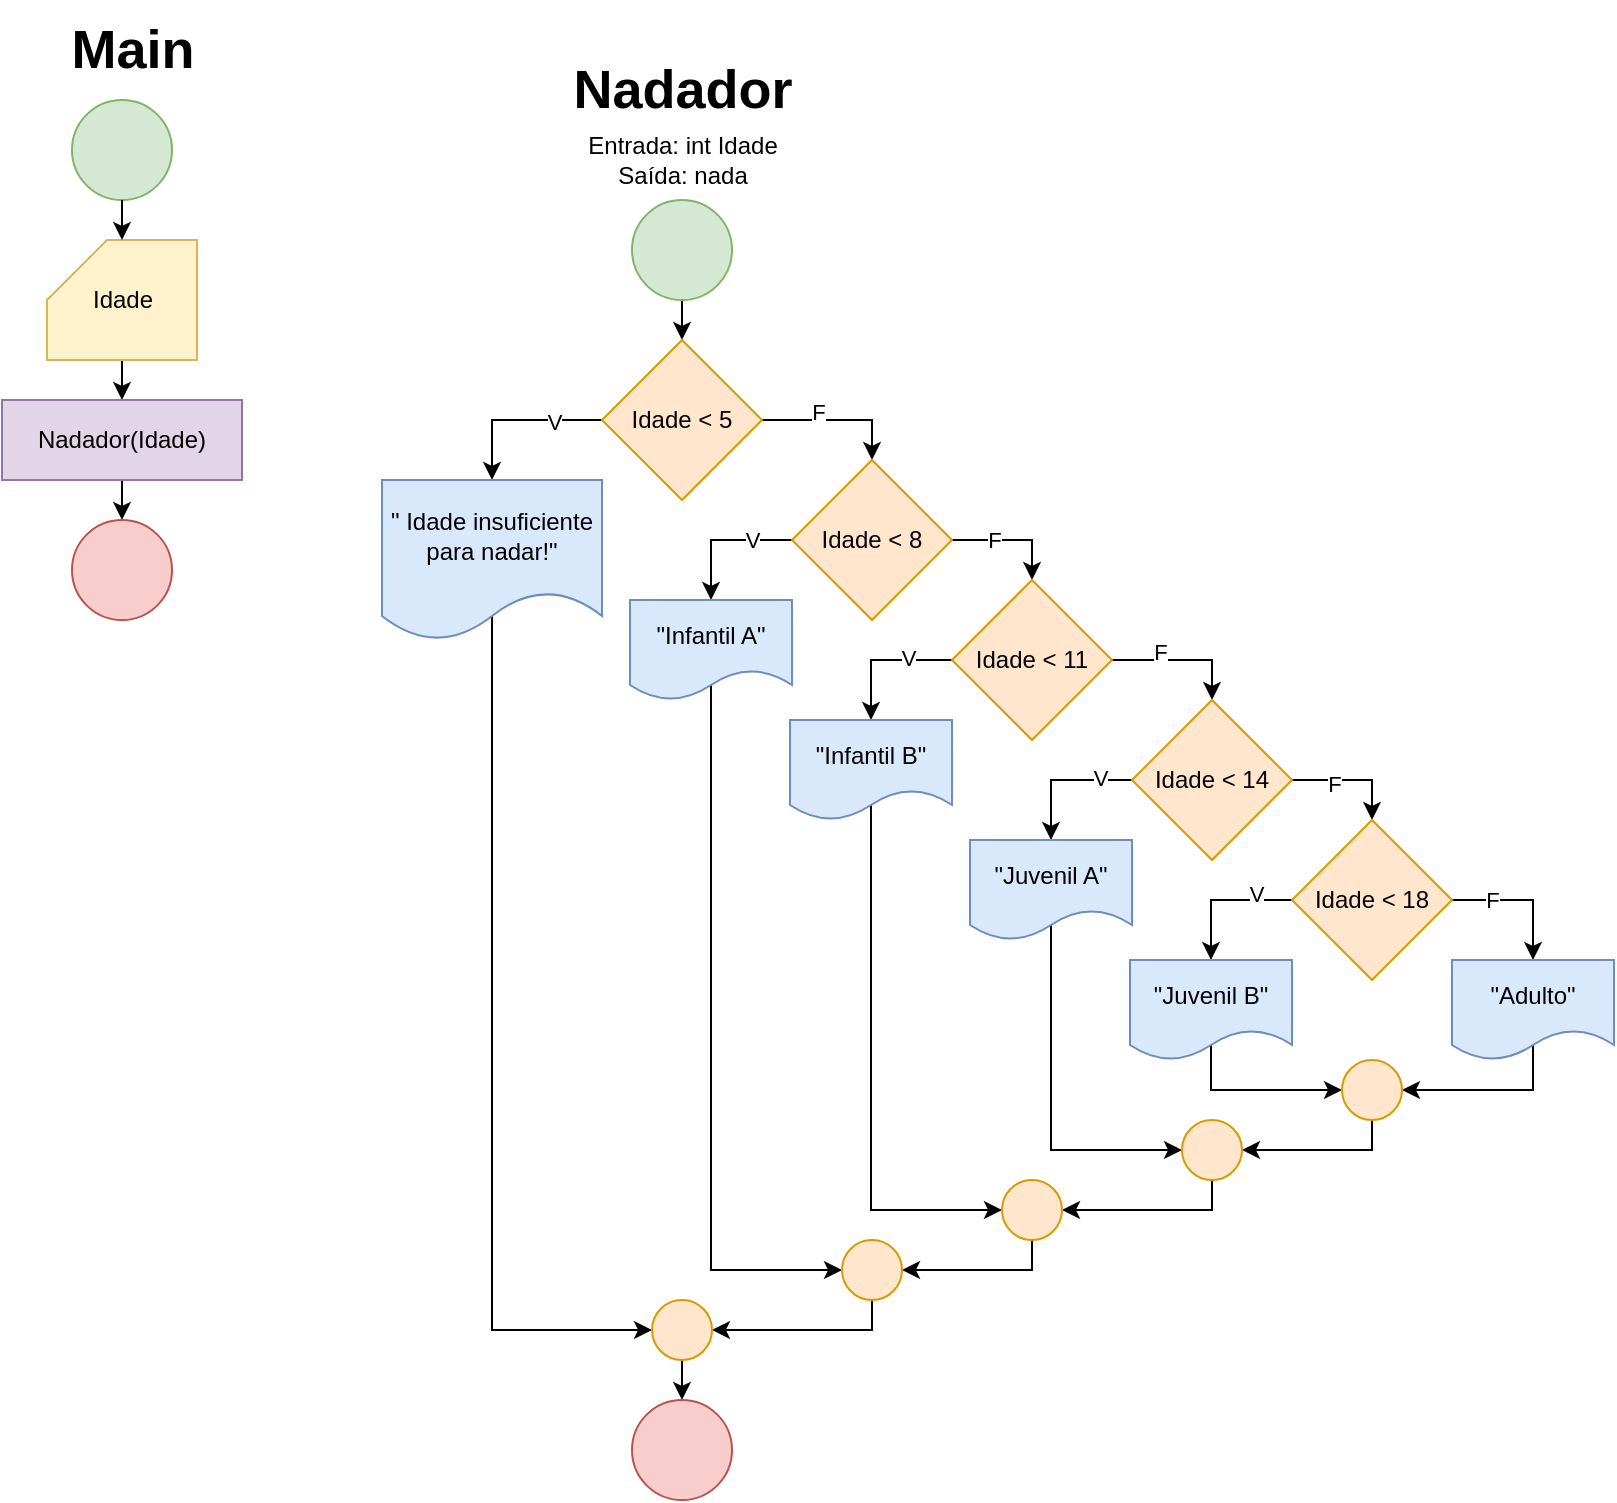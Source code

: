 <mxfile version="25.0.1">
  <diagram id="k4_7zdj2LgiohEXC88Gm" name="Página-1">
    <mxGraphModel dx="872" dy="469" grid="1" gridSize="10" guides="1" tooltips="1" connect="1" arrows="1" fold="1" page="1" pageScale="1" pageWidth="827" pageHeight="1169" math="0" shadow="0">
      <root>
        <mxCell id="0" />
        <mxCell id="1" parent="0" />
        <mxCell id="DMs-mND33qvFp5XIRS6H-1" value="" style="ellipse;whiteSpace=wrap;html=1;aspect=fixed;fillColor=#d5e8d4;strokeColor=#82b366;" vertex="1" parent="1">
          <mxGeometry x="130" y="60" width="50" height="50" as="geometry" />
        </mxCell>
        <mxCell id="DMs-mND33qvFp5XIRS6H-6" style="edgeStyle=orthogonalEdgeStyle;rounded=0;orthogonalLoop=1;jettySize=auto;html=1;exitX=0.5;exitY=1;exitDx=0;exitDy=0;exitPerimeter=0;entryX=0.5;entryY=0;entryDx=0;entryDy=0;" edge="1" parent="1" source="DMs-mND33qvFp5XIRS6H-2" target="DMs-mND33qvFp5XIRS6H-5">
          <mxGeometry relative="1" as="geometry" />
        </mxCell>
        <mxCell id="DMs-mND33qvFp5XIRS6H-2" value="Idade" style="shape=card;whiteSpace=wrap;html=1;fillColor=#fff2cc;strokeColor=#d6b656;" vertex="1" parent="1">
          <mxGeometry x="117.5" y="130" width="75" height="60" as="geometry" />
        </mxCell>
        <mxCell id="DMs-mND33qvFp5XIRS6H-4" style="edgeStyle=orthogonalEdgeStyle;rounded=0;orthogonalLoop=1;jettySize=auto;html=1;exitX=0.5;exitY=1;exitDx=0;exitDy=0;entryX=0.5;entryY=0;entryDx=0;entryDy=0;entryPerimeter=0;" edge="1" parent="1" source="DMs-mND33qvFp5XIRS6H-1" target="DMs-mND33qvFp5XIRS6H-2">
          <mxGeometry relative="1" as="geometry" />
        </mxCell>
        <mxCell id="DMs-mND33qvFp5XIRS6H-8" style="edgeStyle=orthogonalEdgeStyle;rounded=0;orthogonalLoop=1;jettySize=auto;html=1;exitX=0.5;exitY=1;exitDx=0;exitDy=0;entryX=0.5;entryY=0;entryDx=0;entryDy=0;" edge="1" parent="1" source="DMs-mND33qvFp5XIRS6H-5" target="DMs-mND33qvFp5XIRS6H-7">
          <mxGeometry relative="1" as="geometry" />
        </mxCell>
        <mxCell id="DMs-mND33qvFp5XIRS6H-5" value="Nadador(Idade)" style="rounded=0;whiteSpace=wrap;html=1;fillColor=#e1d5e7;strokeColor=#9673a6;" vertex="1" parent="1">
          <mxGeometry x="95" y="210" width="120" height="40" as="geometry" />
        </mxCell>
        <mxCell id="DMs-mND33qvFp5XIRS6H-7" value="" style="ellipse;whiteSpace=wrap;html=1;aspect=fixed;fillColor=#f8cecc;strokeColor=#b85450;" vertex="1" parent="1">
          <mxGeometry x="130" y="270" width="50" height="50" as="geometry" />
        </mxCell>
        <mxCell id="DMs-mND33qvFp5XIRS6H-10" value="Nadador" style="text;html=1;align=center;verticalAlign=middle;resizable=0;points=[];autosize=1;strokeColor=none;fillColor=none;fontSize=27;fontStyle=1" vertex="1" parent="1">
          <mxGeometry x="370" y="30" width="130" height="50" as="geometry" />
        </mxCell>
        <mxCell id="DMs-mND33qvFp5XIRS6H-12" value="Entrada: int Idade&lt;div&gt;Saída: nada&lt;/div&gt;" style="text;html=1;align=center;verticalAlign=middle;resizable=0;points=[];autosize=1;strokeColor=none;fillColor=none;" vertex="1" parent="1">
          <mxGeometry x="375" y="70" width="120" height="40" as="geometry" />
        </mxCell>
        <mxCell id="DMs-mND33qvFp5XIRS6H-15" style="edgeStyle=orthogonalEdgeStyle;rounded=0;orthogonalLoop=1;jettySize=auto;html=1;exitX=0.5;exitY=1;exitDx=0;exitDy=0;entryX=0.5;entryY=0;entryDx=0;entryDy=0;" edge="1" parent="1" source="DMs-mND33qvFp5XIRS6H-13" target="DMs-mND33qvFp5XIRS6H-14">
          <mxGeometry relative="1" as="geometry" />
        </mxCell>
        <mxCell id="DMs-mND33qvFp5XIRS6H-13" value="" style="ellipse;whiteSpace=wrap;html=1;aspect=fixed;fillColor=#d5e8d4;strokeColor=#82b366;" vertex="1" parent="1">
          <mxGeometry x="410" y="110" width="50" height="50" as="geometry" />
        </mxCell>
        <mxCell id="DMs-mND33qvFp5XIRS6H-18" style="edgeStyle=orthogonalEdgeStyle;rounded=0;orthogonalLoop=1;jettySize=auto;html=1;exitX=0;exitY=0.5;exitDx=0;exitDy=0;entryX=0.5;entryY=0;entryDx=0;entryDy=0;" edge="1" parent="1" source="DMs-mND33qvFp5XIRS6H-14" target="DMs-mND33qvFp5XIRS6H-17">
          <mxGeometry relative="1" as="geometry" />
        </mxCell>
        <mxCell id="DMs-mND33qvFp5XIRS6H-21" value="V" style="edgeLabel;html=1;align=center;verticalAlign=middle;resizable=0;points=[];" vertex="1" connectable="0" parent="DMs-mND33qvFp5XIRS6H-18">
          <mxGeometry x="-0.431" y="1" relative="1" as="geometry">
            <mxPoint as="offset" />
          </mxGeometry>
        </mxCell>
        <mxCell id="DMs-mND33qvFp5XIRS6H-20" style="edgeStyle=orthogonalEdgeStyle;rounded=0;orthogonalLoop=1;jettySize=auto;html=1;exitX=1;exitY=0.5;exitDx=0;exitDy=0;entryX=0.5;entryY=0;entryDx=0;entryDy=0;" edge="1" parent="1" source="DMs-mND33qvFp5XIRS6H-14" target="DMs-mND33qvFp5XIRS6H-19">
          <mxGeometry relative="1" as="geometry" />
        </mxCell>
        <mxCell id="DMs-mND33qvFp5XIRS6H-22" value="F" style="edgeLabel;html=1;align=center;verticalAlign=middle;resizable=0;points=[];" vertex="1" connectable="0" parent="DMs-mND33qvFp5XIRS6H-20">
          <mxGeometry x="-0.259" y="4" relative="1" as="geometry">
            <mxPoint as="offset" />
          </mxGeometry>
        </mxCell>
        <mxCell id="DMs-mND33qvFp5XIRS6H-14" value="Idade &amp;lt; 5" style="rhombus;whiteSpace=wrap;html=1;fillColor=#ffe6cc;strokeColor=#d79b00;" vertex="1" parent="1">
          <mxGeometry x="395" y="180" width="80" height="80" as="geometry" />
        </mxCell>
        <mxCell id="DMs-mND33qvFp5XIRS6H-62" style="edgeStyle=orthogonalEdgeStyle;rounded=0;orthogonalLoop=1;jettySize=auto;html=1;exitX=0.5;exitY=0;exitDx=0;exitDy=0;entryX=0;entryY=0.5;entryDx=0;entryDy=0;" edge="1" parent="1" source="DMs-mND33qvFp5XIRS6H-17" target="DMs-mND33qvFp5XIRS6H-54">
          <mxGeometry relative="1" as="geometry">
            <Array as="points">
              <mxPoint x="340" y="675" />
            </Array>
          </mxGeometry>
        </mxCell>
        <mxCell id="DMs-mND33qvFp5XIRS6H-17" value="&quot; Idade insuficiente para nadar!&quot;" style="shape=document;whiteSpace=wrap;html=1;boundedLbl=1;fillColor=#dae8fc;strokeColor=#6c8ebf;" vertex="1" parent="1">
          <mxGeometry x="285" y="250" width="110" height="80" as="geometry" />
        </mxCell>
        <mxCell id="DMs-mND33qvFp5XIRS6H-24" style="edgeStyle=orthogonalEdgeStyle;rounded=0;orthogonalLoop=1;jettySize=auto;html=1;exitX=0;exitY=0.5;exitDx=0;exitDy=0;entryX=0.5;entryY=0;entryDx=0;entryDy=0;" edge="1" parent="1" source="DMs-mND33qvFp5XIRS6H-19" target="DMs-mND33qvFp5XIRS6H-23">
          <mxGeometry relative="1" as="geometry" />
        </mxCell>
        <mxCell id="DMs-mND33qvFp5XIRS6H-25" value="V" style="edgeLabel;html=1;align=center;verticalAlign=middle;resizable=0;points=[];" vertex="1" connectable="0" parent="DMs-mND33qvFp5XIRS6H-24">
          <mxGeometry x="-0.427" relative="1" as="geometry">
            <mxPoint as="offset" />
          </mxGeometry>
        </mxCell>
        <mxCell id="DMs-mND33qvFp5XIRS6H-27" style="edgeStyle=orthogonalEdgeStyle;rounded=0;orthogonalLoop=1;jettySize=auto;html=1;exitX=1;exitY=0.5;exitDx=0;exitDy=0;entryX=0.5;entryY=0;entryDx=0;entryDy=0;" edge="1" parent="1" source="DMs-mND33qvFp5XIRS6H-19" target="DMs-mND33qvFp5XIRS6H-26">
          <mxGeometry relative="1" as="geometry" />
        </mxCell>
        <mxCell id="DMs-mND33qvFp5XIRS6H-31" value="F" style="edgeLabel;html=1;align=center;verticalAlign=middle;resizable=0;points=[];" vertex="1" connectable="0" parent="DMs-mND33qvFp5XIRS6H-27">
          <mxGeometry x="-0.3" relative="1" as="geometry">
            <mxPoint as="offset" />
          </mxGeometry>
        </mxCell>
        <mxCell id="DMs-mND33qvFp5XIRS6H-19" value="Idade &amp;lt; 8" style="rhombus;whiteSpace=wrap;html=1;fillColor=#ffe6cc;strokeColor=#d79b00;" vertex="1" parent="1">
          <mxGeometry x="490" y="240" width="80" height="80" as="geometry" />
        </mxCell>
        <mxCell id="DMs-mND33qvFp5XIRS6H-61" style="edgeStyle=orthogonalEdgeStyle;rounded=0;orthogonalLoop=1;jettySize=auto;html=1;exitX=0.5;exitY=0;exitDx=0;exitDy=0;entryX=0;entryY=0.5;entryDx=0;entryDy=0;" edge="1" parent="1" source="DMs-mND33qvFp5XIRS6H-23" target="DMs-mND33qvFp5XIRS6H-53">
          <mxGeometry relative="1" as="geometry">
            <Array as="points">
              <mxPoint x="450" y="645" />
            </Array>
          </mxGeometry>
        </mxCell>
        <mxCell id="DMs-mND33qvFp5XIRS6H-23" value="&quot;Infantil A&quot;" style="shape=document;whiteSpace=wrap;html=1;boundedLbl=1;fillColor=#dae8fc;strokeColor=#6c8ebf;" vertex="1" parent="1">
          <mxGeometry x="409" y="310" width="81" height="50" as="geometry" />
        </mxCell>
        <mxCell id="DMs-mND33qvFp5XIRS6H-29" style="edgeStyle=orthogonalEdgeStyle;rounded=0;orthogonalLoop=1;jettySize=auto;html=1;exitX=0;exitY=0.5;exitDx=0;exitDy=0;entryX=0.5;entryY=0;entryDx=0;entryDy=0;" edge="1" parent="1" source="DMs-mND33qvFp5XIRS6H-26" target="DMs-mND33qvFp5XIRS6H-28">
          <mxGeometry relative="1" as="geometry" />
        </mxCell>
        <mxCell id="DMs-mND33qvFp5XIRS6H-30" value="V" style="edgeLabel;html=1;align=center;verticalAlign=middle;resizable=0;points=[];" vertex="1" connectable="0" parent="DMs-mND33qvFp5XIRS6H-29">
          <mxGeometry x="-0.376" y="-1" relative="1" as="geometry">
            <mxPoint as="offset" />
          </mxGeometry>
        </mxCell>
        <mxCell id="DMs-mND33qvFp5XIRS6H-33" style="edgeStyle=orthogonalEdgeStyle;rounded=0;orthogonalLoop=1;jettySize=auto;html=1;exitX=1;exitY=0.5;exitDx=0;exitDy=0;entryX=0.5;entryY=0;entryDx=0;entryDy=0;" edge="1" parent="1" source="DMs-mND33qvFp5XIRS6H-26" target="DMs-mND33qvFp5XIRS6H-32">
          <mxGeometry relative="1" as="geometry" />
        </mxCell>
        <mxCell id="DMs-mND33qvFp5XIRS6H-40" value="F" style="edgeLabel;html=1;align=center;verticalAlign=middle;resizable=0;points=[];" vertex="1" connectable="0" parent="DMs-mND33qvFp5XIRS6H-33">
          <mxGeometry x="-0.314" y="4" relative="1" as="geometry">
            <mxPoint as="offset" />
          </mxGeometry>
        </mxCell>
        <mxCell id="DMs-mND33qvFp5XIRS6H-26" value="Idade &amp;lt; 11" style="rhombus;whiteSpace=wrap;html=1;fillColor=#ffe6cc;strokeColor=#d79b00;" vertex="1" parent="1">
          <mxGeometry x="570" y="300" width="80" height="80" as="geometry" />
        </mxCell>
        <mxCell id="DMs-mND33qvFp5XIRS6H-60" style="edgeStyle=orthogonalEdgeStyle;rounded=0;orthogonalLoop=1;jettySize=auto;html=1;exitX=0.5;exitY=0;exitDx=0;exitDy=0;entryX=0;entryY=0.5;entryDx=0;entryDy=0;" edge="1" parent="1" source="DMs-mND33qvFp5XIRS6H-28" target="DMs-mND33qvFp5XIRS6H-52">
          <mxGeometry relative="1" as="geometry">
            <Array as="points">
              <mxPoint x="530" y="615" />
            </Array>
          </mxGeometry>
        </mxCell>
        <mxCell id="DMs-mND33qvFp5XIRS6H-28" value="&quot;Infantil B&quot;" style="shape=document;whiteSpace=wrap;html=1;boundedLbl=1;fillColor=#dae8fc;strokeColor=#6c8ebf;" vertex="1" parent="1">
          <mxGeometry x="489" y="370" width="81" height="50" as="geometry" />
        </mxCell>
        <mxCell id="DMs-mND33qvFp5XIRS6H-36" style="edgeStyle=orthogonalEdgeStyle;rounded=0;orthogonalLoop=1;jettySize=auto;html=1;exitX=0;exitY=0.5;exitDx=0;exitDy=0;entryX=0.5;entryY=0;entryDx=0;entryDy=0;" edge="1" parent="1" source="DMs-mND33qvFp5XIRS6H-32" target="DMs-mND33qvFp5XIRS6H-35">
          <mxGeometry relative="1" as="geometry" />
        </mxCell>
        <mxCell id="DMs-mND33qvFp5XIRS6H-37" value="V" style="edgeLabel;html=1;align=center;verticalAlign=middle;resizable=0;points=[];" vertex="1" connectable="0" parent="DMs-mND33qvFp5XIRS6H-36">
          <mxGeometry x="-0.546" y="-1" relative="1" as="geometry">
            <mxPoint as="offset" />
          </mxGeometry>
        </mxCell>
        <mxCell id="DMs-mND33qvFp5XIRS6H-39" style="edgeStyle=orthogonalEdgeStyle;rounded=0;orthogonalLoop=1;jettySize=auto;html=1;exitX=1;exitY=0.5;exitDx=0;exitDy=0;" edge="1" parent="1" source="DMs-mND33qvFp5XIRS6H-32" target="DMs-mND33qvFp5XIRS6H-38">
          <mxGeometry relative="1" as="geometry" />
        </mxCell>
        <mxCell id="DMs-mND33qvFp5XIRS6H-41" value="F" style="edgeLabel;html=1;align=center;verticalAlign=middle;resizable=0;points=[];" vertex="1" connectable="0" parent="DMs-mND33qvFp5XIRS6H-39">
          <mxGeometry x="-0.3" y="-2" relative="1" as="geometry">
            <mxPoint as="offset" />
          </mxGeometry>
        </mxCell>
        <mxCell id="DMs-mND33qvFp5XIRS6H-32" value="Idade &amp;lt; 14" style="rhombus;whiteSpace=wrap;html=1;fillColor=#ffe6cc;strokeColor=#d79b00;" vertex="1" parent="1">
          <mxGeometry x="660" y="360" width="80" height="80" as="geometry" />
        </mxCell>
        <mxCell id="DMs-mND33qvFp5XIRS6H-59" style="edgeStyle=orthogonalEdgeStyle;rounded=0;orthogonalLoop=1;jettySize=auto;html=1;exitX=0.5;exitY=0;exitDx=0;exitDy=0;entryX=0;entryY=0.5;entryDx=0;entryDy=0;" edge="1" parent="1" source="DMs-mND33qvFp5XIRS6H-35" target="DMs-mND33qvFp5XIRS6H-51">
          <mxGeometry relative="1" as="geometry">
            <Array as="points">
              <mxPoint x="620" y="585" />
            </Array>
          </mxGeometry>
        </mxCell>
        <mxCell id="DMs-mND33qvFp5XIRS6H-35" value="&quot;Juvenil A&quot;" style="shape=document;whiteSpace=wrap;html=1;boundedLbl=1;fillColor=#dae8fc;strokeColor=#6c8ebf;" vertex="1" parent="1">
          <mxGeometry x="579" y="430" width="81" height="50" as="geometry" />
        </mxCell>
        <mxCell id="DMs-mND33qvFp5XIRS6H-43" style="edgeStyle=orthogonalEdgeStyle;rounded=0;orthogonalLoop=1;jettySize=auto;html=1;exitX=0;exitY=0.5;exitDx=0;exitDy=0;entryX=0.5;entryY=0;entryDx=0;entryDy=0;" edge="1" parent="1" source="DMs-mND33qvFp5XIRS6H-38" target="DMs-mND33qvFp5XIRS6H-42">
          <mxGeometry relative="1" as="geometry" />
        </mxCell>
        <mxCell id="DMs-mND33qvFp5XIRS6H-46" value="V" style="edgeLabel;html=1;align=center;verticalAlign=middle;resizable=0;points=[];" vertex="1" connectable="0" parent="DMs-mND33qvFp5XIRS6H-43">
          <mxGeometry x="-0.478" y="-3" relative="1" as="geometry">
            <mxPoint as="offset" />
          </mxGeometry>
        </mxCell>
        <mxCell id="DMs-mND33qvFp5XIRS6H-45" style="edgeStyle=orthogonalEdgeStyle;rounded=0;orthogonalLoop=1;jettySize=auto;html=1;exitX=1;exitY=0.5;exitDx=0;exitDy=0;entryX=0.5;entryY=0;entryDx=0;entryDy=0;" edge="1" parent="1" source="DMs-mND33qvFp5XIRS6H-38" target="DMs-mND33qvFp5XIRS6H-44">
          <mxGeometry relative="1" as="geometry" />
        </mxCell>
        <mxCell id="DMs-mND33qvFp5XIRS6H-47" value="F" style="edgeLabel;html=1;align=center;verticalAlign=middle;resizable=0;points=[];" vertex="1" connectable="0" parent="DMs-mND33qvFp5XIRS6H-45">
          <mxGeometry x="-0.444" relative="1" as="geometry">
            <mxPoint as="offset" />
          </mxGeometry>
        </mxCell>
        <mxCell id="DMs-mND33qvFp5XIRS6H-38" value="Idade &amp;lt; 18" style="rhombus;whiteSpace=wrap;html=1;fillColor=#ffe6cc;strokeColor=#d79b00;" vertex="1" parent="1">
          <mxGeometry x="740" y="420" width="80" height="80" as="geometry" />
        </mxCell>
        <mxCell id="DMs-mND33qvFp5XIRS6H-49" style="edgeStyle=orthogonalEdgeStyle;rounded=0;orthogonalLoop=1;jettySize=auto;html=1;exitX=0.5;exitY=0;exitDx=0;exitDy=0;entryX=0;entryY=0.5;entryDx=0;entryDy=0;" edge="1" parent="1" source="DMs-mND33qvFp5XIRS6H-42" target="DMs-mND33qvFp5XIRS6H-48">
          <mxGeometry relative="1" as="geometry">
            <Array as="points">
              <mxPoint x="700" y="555" />
            </Array>
          </mxGeometry>
        </mxCell>
        <mxCell id="DMs-mND33qvFp5XIRS6H-42" value="&quot;Juvenil B&quot;" style="shape=document;whiteSpace=wrap;html=1;boundedLbl=1;fillColor=#dae8fc;strokeColor=#6c8ebf;" vertex="1" parent="1">
          <mxGeometry x="659" y="490" width="81" height="50" as="geometry" />
        </mxCell>
        <mxCell id="DMs-mND33qvFp5XIRS6H-50" style="edgeStyle=orthogonalEdgeStyle;rounded=0;orthogonalLoop=1;jettySize=auto;html=1;exitX=0.5;exitY=0;exitDx=0;exitDy=0;entryX=1;entryY=0.5;entryDx=0;entryDy=0;" edge="1" parent="1" source="DMs-mND33qvFp5XIRS6H-44" target="DMs-mND33qvFp5XIRS6H-48">
          <mxGeometry relative="1" as="geometry">
            <Array as="points">
              <mxPoint x="861" y="555" />
            </Array>
          </mxGeometry>
        </mxCell>
        <mxCell id="DMs-mND33qvFp5XIRS6H-44" value="&quot;Adulto&quot;" style="shape=document;whiteSpace=wrap;html=1;boundedLbl=1;fillColor=#dae8fc;strokeColor=#6c8ebf;" vertex="1" parent="1">
          <mxGeometry x="820" y="490" width="81" height="50" as="geometry" />
        </mxCell>
        <mxCell id="DMs-mND33qvFp5XIRS6H-55" style="edgeStyle=orthogonalEdgeStyle;rounded=0;orthogonalLoop=1;jettySize=auto;html=1;exitX=0.5;exitY=1;exitDx=0;exitDy=0;entryX=1;entryY=0.5;entryDx=0;entryDy=0;" edge="1" parent="1" source="DMs-mND33qvFp5XIRS6H-48" target="DMs-mND33qvFp5XIRS6H-51">
          <mxGeometry relative="1" as="geometry">
            <Array as="points">
              <mxPoint x="780" y="585" />
            </Array>
          </mxGeometry>
        </mxCell>
        <mxCell id="DMs-mND33qvFp5XIRS6H-48" value="" style="ellipse;whiteSpace=wrap;html=1;aspect=fixed;fillColor=#ffe6cc;strokeColor=#d79b00;" vertex="1" parent="1">
          <mxGeometry x="765" y="540" width="30" height="30" as="geometry" />
        </mxCell>
        <mxCell id="DMs-mND33qvFp5XIRS6H-56" style="edgeStyle=orthogonalEdgeStyle;rounded=0;orthogonalLoop=1;jettySize=auto;html=1;exitX=0.5;exitY=1;exitDx=0;exitDy=0;entryX=1;entryY=0.5;entryDx=0;entryDy=0;" edge="1" parent="1" source="DMs-mND33qvFp5XIRS6H-51" target="DMs-mND33qvFp5XIRS6H-52">
          <mxGeometry relative="1" as="geometry">
            <Array as="points">
              <mxPoint x="700" y="615" />
            </Array>
          </mxGeometry>
        </mxCell>
        <mxCell id="DMs-mND33qvFp5XIRS6H-51" value="" style="ellipse;whiteSpace=wrap;html=1;aspect=fixed;fillColor=#ffe6cc;strokeColor=#d79b00;" vertex="1" parent="1">
          <mxGeometry x="685" y="570" width="30" height="30" as="geometry" />
        </mxCell>
        <mxCell id="DMs-mND33qvFp5XIRS6H-57" style="edgeStyle=orthogonalEdgeStyle;rounded=0;orthogonalLoop=1;jettySize=auto;html=1;exitX=0.5;exitY=1;exitDx=0;exitDy=0;entryX=1;entryY=0.5;entryDx=0;entryDy=0;" edge="1" parent="1" source="DMs-mND33qvFp5XIRS6H-52" target="DMs-mND33qvFp5XIRS6H-53">
          <mxGeometry relative="1" as="geometry">
            <Array as="points">
              <mxPoint x="610" y="645" />
            </Array>
          </mxGeometry>
        </mxCell>
        <mxCell id="DMs-mND33qvFp5XIRS6H-52" value="" style="ellipse;whiteSpace=wrap;html=1;aspect=fixed;fillColor=#ffe6cc;strokeColor=#d79b00;" vertex="1" parent="1">
          <mxGeometry x="595" y="600" width="30" height="30" as="geometry" />
        </mxCell>
        <mxCell id="DMs-mND33qvFp5XIRS6H-58" style="edgeStyle=orthogonalEdgeStyle;rounded=0;orthogonalLoop=1;jettySize=auto;html=1;exitX=0.5;exitY=1;exitDx=0;exitDy=0;entryX=1;entryY=0.5;entryDx=0;entryDy=0;" edge="1" parent="1" source="DMs-mND33qvFp5XIRS6H-53" target="DMs-mND33qvFp5XIRS6H-54">
          <mxGeometry relative="1" as="geometry">
            <Array as="points">
              <mxPoint x="530" y="675" />
            </Array>
          </mxGeometry>
        </mxCell>
        <mxCell id="DMs-mND33qvFp5XIRS6H-53" value="" style="ellipse;whiteSpace=wrap;html=1;aspect=fixed;fillColor=#ffe6cc;strokeColor=#d79b00;" vertex="1" parent="1">
          <mxGeometry x="515" y="630" width="30" height="30" as="geometry" />
        </mxCell>
        <mxCell id="DMs-mND33qvFp5XIRS6H-64" style="edgeStyle=orthogonalEdgeStyle;rounded=0;orthogonalLoop=1;jettySize=auto;html=1;exitX=0.5;exitY=1;exitDx=0;exitDy=0;entryX=0.5;entryY=0;entryDx=0;entryDy=0;" edge="1" parent="1" source="DMs-mND33qvFp5XIRS6H-54" target="DMs-mND33qvFp5XIRS6H-63">
          <mxGeometry relative="1" as="geometry" />
        </mxCell>
        <mxCell id="DMs-mND33qvFp5XIRS6H-54" value="" style="ellipse;whiteSpace=wrap;html=1;aspect=fixed;fillColor=#ffe6cc;strokeColor=#d79b00;" vertex="1" parent="1">
          <mxGeometry x="420" y="660" width="30" height="30" as="geometry" />
        </mxCell>
        <mxCell id="DMs-mND33qvFp5XIRS6H-63" value="" style="ellipse;whiteSpace=wrap;html=1;aspect=fixed;fillColor=#f8cecc;strokeColor=#b85450;" vertex="1" parent="1">
          <mxGeometry x="410" y="710" width="50" height="50" as="geometry" />
        </mxCell>
        <mxCell id="DMs-mND33qvFp5XIRS6H-65" value="Main" style="text;html=1;align=center;verticalAlign=middle;resizable=0;points=[];autosize=1;strokeColor=none;fillColor=none;fontSize=27;fontStyle=1" vertex="1" parent="1">
          <mxGeometry x="120" y="10" width="80" height="50" as="geometry" />
        </mxCell>
      </root>
    </mxGraphModel>
  </diagram>
</mxfile>
